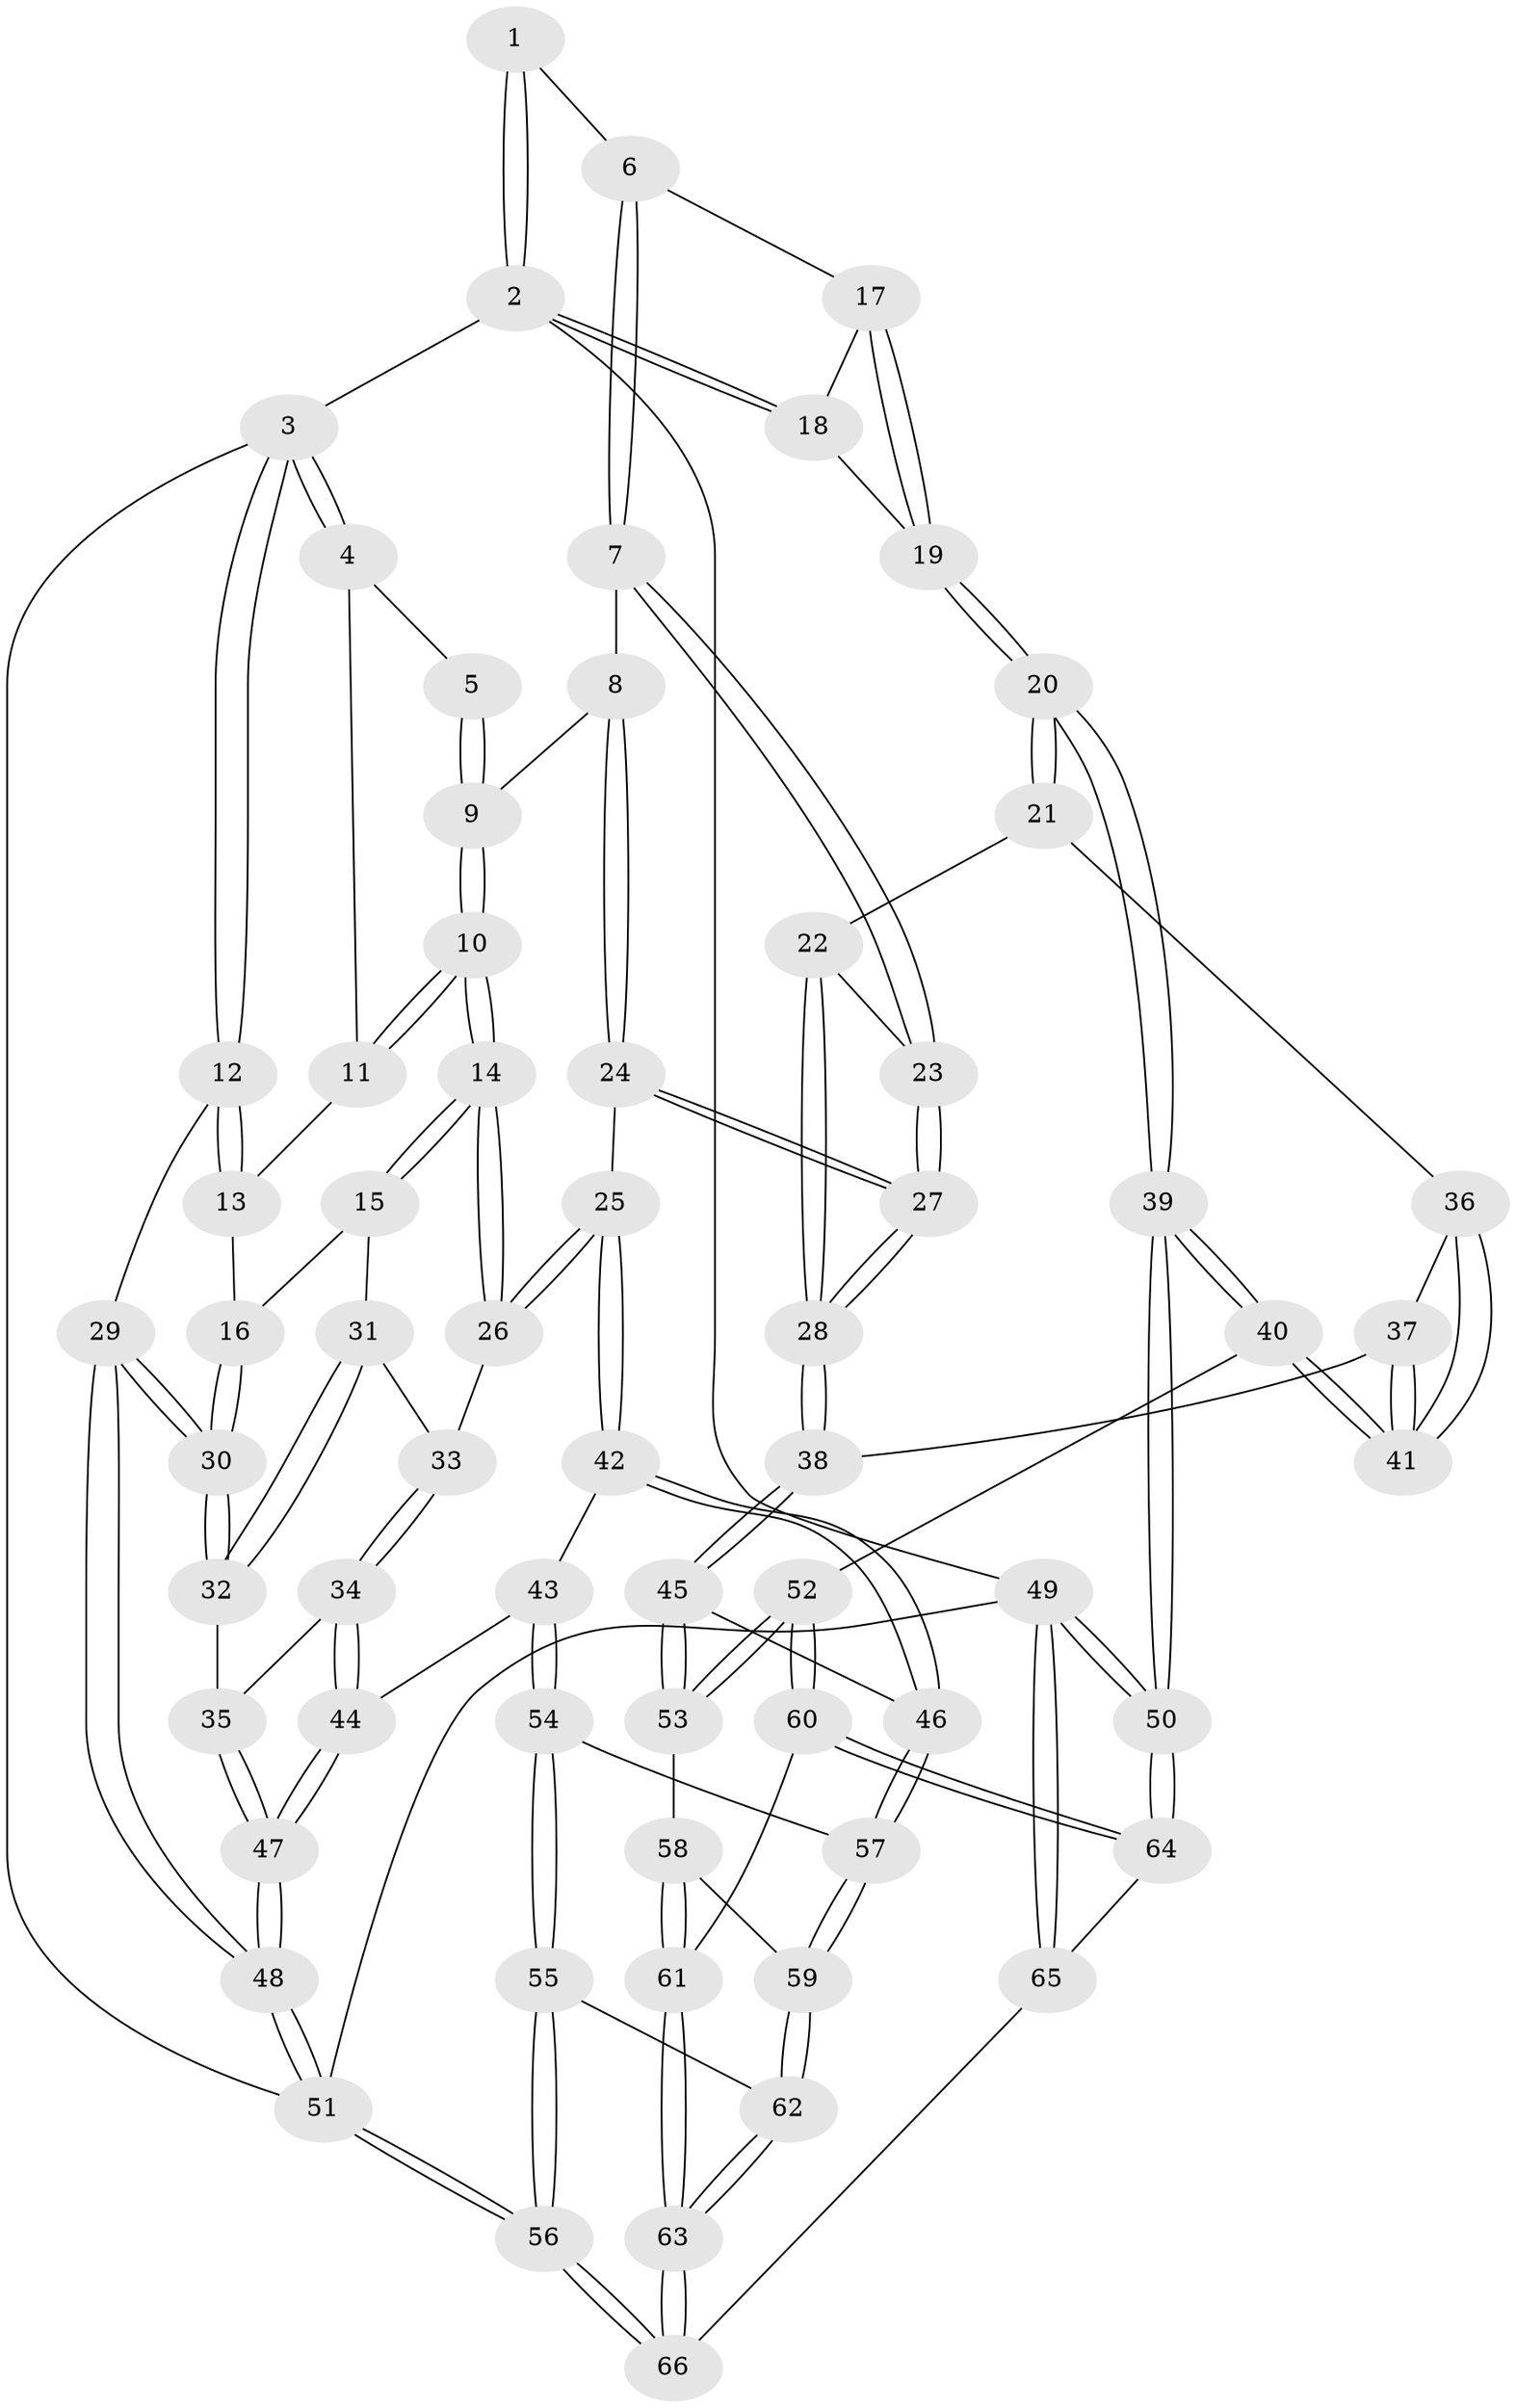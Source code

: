 // Generated by graph-tools (version 1.1) at 2025/38/03/09/25 02:38:30]
// undirected, 66 vertices, 162 edges
graph export_dot {
graph [start="1"]
  node [color=gray90,style=filled];
  1 [pos="+0.8416963335532712+0"];
  2 [pos="+1+0"];
  3 [pos="+0+0"];
  4 [pos="+0.30747441603010195+0"];
  5 [pos="+0.6509858646204938+0"];
  6 [pos="+0.8514278310503426+0.12924564000320224"];
  7 [pos="+0.8436954311836862+0.13505285133767886"];
  8 [pos="+0.6730804299056838+0.11250825886748683"];
  9 [pos="+0.6524767080027759+0.08410815676450838"];
  10 [pos="+0.39094118203376194+0.14768925008495262"];
  11 [pos="+0.3059253307228303+0.020642957814573322"];
  12 [pos="+0+0"];
  13 [pos="+0.14629527999591627+0.12650995234793233"];
  14 [pos="+0.38329453128467206+0.3024310971364542"];
  15 [pos="+0.12877321889650617+0.2672392274242817"];
  16 [pos="+0.09816807860554135+0.2538843244295244"];
  17 [pos="+0.861627790098434+0.12620656341059217"];
  18 [pos="+1+0"];
  19 [pos="+1+0.274918379506786"];
  20 [pos="+1+0.31032714282975415"];
  21 [pos="+1+0.34278486113908646"];
  22 [pos="+0.9149025211189477+0.2948115355731816"];
  23 [pos="+0.86875306721354+0.25033227687403176"];
  24 [pos="+0.648300991936235+0.34246495811144273"];
  25 [pos="+0.3974027191681085+0.3294894419262245"];
  26 [pos="+0.3939803601690987+0.3258436682753106"];
  27 [pos="+0.6567804838844421+0.3519123481939446"];
  28 [pos="+0.7055745338312683+0.4591885920991604"];
  29 [pos="+0+0.3485139455624031"];
  30 [pos="+0+0.3480858848739315"];
  31 [pos="+0.1941399828393768+0.40995850547843865"];
  32 [pos="+0.001250057435228931+0.4241230202787614"];
  33 [pos="+0.2171000814531922+0.4291212748472604"];
  34 [pos="+0.20369852441248504+0.47806900845738376"];
  35 [pos="+0.05599574733758505+0.46851278373913063"];
  36 [pos="+0.9569008212509424+0.40364652005258356"];
  37 [pos="+0.8057881426904712+0.5257748190938266"];
  38 [pos="+0.7177861825069808+0.5067642610636486"];
  39 [pos="+1+0.8450940179379903"];
  40 [pos="+1+0.7272876862829032"];
  41 [pos="+1+0.7269663295835732"];
  42 [pos="+0.4019073543951014+0.5340843066436741"];
  43 [pos="+0.3137403116247582+0.6153973590111035"];
  44 [pos="+0.2525338631080566+0.605981023758487"];
  45 [pos="+0.6313630152832593+0.6091771313364819"];
  46 [pos="+0.6217623777645225+0.609609174963207"];
  47 [pos="+0.1474229606949924+0.6436097841346305"];
  48 [pos="+0+1"];
  49 [pos="+1+1"];
  50 [pos="+1+1"];
  51 [pos="+0+1"];
  52 [pos="+0.7392853712688601+0.7742389308273501"];
  53 [pos="+0.6338159298920599+0.6167615620723162"];
  54 [pos="+0.348333956627419+0.7228821977053312"];
  55 [pos="+0.28237377823796356+0.8383487436064345"];
  56 [pos="+0+1"];
  57 [pos="+0.44961522963644357+0.7635457473109651"];
  58 [pos="+0.589070353522377+0.7794379842144288"];
  59 [pos="+0.4893529901186657+0.8482744912994822"];
  60 [pos="+0.7136726158342477+0.8677358849670805"];
  61 [pos="+0.6625295368779329+0.8796720370942378"];
  62 [pos="+0.4911389286033625+0.883159488522988"];
  63 [pos="+0.5160908437033019+0.9725437036314699"];
  64 [pos="+0.7470725541610451+0.9044155347643921"];
  65 [pos="+0.6955772757672668+1"];
  66 [pos="+0.45985977939050887+1"];
  1 -- 2;
  1 -- 2;
  1 -- 6;
  2 -- 3;
  2 -- 18;
  2 -- 18;
  2 -- 49;
  3 -- 4;
  3 -- 4;
  3 -- 12;
  3 -- 12;
  3 -- 51;
  4 -- 5;
  4 -- 11;
  5 -- 9;
  5 -- 9;
  6 -- 7;
  6 -- 7;
  6 -- 17;
  7 -- 8;
  7 -- 23;
  7 -- 23;
  8 -- 9;
  8 -- 24;
  8 -- 24;
  9 -- 10;
  9 -- 10;
  10 -- 11;
  10 -- 11;
  10 -- 14;
  10 -- 14;
  11 -- 13;
  12 -- 13;
  12 -- 13;
  12 -- 29;
  13 -- 16;
  14 -- 15;
  14 -- 15;
  14 -- 26;
  14 -- 26;
  15 -- 16;
  15 -- 31;
  16 -- 30;
  16 -- 30;
  17 -- 18;
  17 -- 19;
  17 -- 19;
  18 -- 19;
  19 -- 20;
  19 -- 20;
  20 -- 21;
  20 -- 21;
  20 -- 39;
  20 -- 39;
  21 -- 22;
  21 -- 36;
  22 -- 23;
  22 -- 28;
  22 -- 28;
  23 -- 27;
  23 -- 27;
  24 -- 25;
  24 -- 27;
  24 -- 27;
  25 -- 26;
  25 -- 26;
  25 -- 42;
  25 -- 42;
  26 -- 33;
  27 -- 28;
  27 -- 28;
  28 -- 38;
  28 -- 38;
  29 -- 30;
  29 -- 30;
  29 -- 48;
  29 -- 48;
  30 -- 32;
  30 -- 32;
  31 -- 32;
  31 -- 32;
  31 -- 33;
  32 -- 35;
  33 -- 34;
  33 -- 34;
  34 -- 35;
  34 -- 44;
  34 -- 44;
  35 -- 47;
  35 -- 47;
  36 -- 37;
  36 -- 41;
  36 -- 41;
  37 -- 38;
  37 -- 41;
  37 -- 41;
  38 -- 45;
  38 -- 45;
  39 -- 40;
  39 -- 40;
  39 -- 50;
  39 -- 50;
  40 -- 41;
  40 -- 41;
  40 -- 52;
  42 -- 43;
  42 -- 46;
  42 -- 46;
  43 -- 44;
  43 -- 54;
  43 -- 54;
  44 -- 47;
  44 -- 47;
  45 -- 46;
  45 -- 53;
  45 -- 53;
  46 -- 57;
  46 -- 57;
  47 -- 48;
  47 -- 48;
  48 -- 51;
  48 -- 51;
  49 -- 50;
  49 -- 50;
  49 -- 65;
  49 -- 65;
  49 -- 51;
  50 -- 64;
  50 -- 64;
  51 -- 56;
  51 -- 56;
  52 -- 53;
  52 -- 53;
  52 -- 60;
  52 -- 60;
  53 -- 58;
  54 -- 55;
  54 -- 55;
  54 -- 57;
  55 -- 56;
  55 -- 56;
  55 -- 62;
  56 -- 66;
  56 -- 66;
  57 -- 59;
  57 -- 59;
  58 -- 59;
  58 -- 61;
  58 -- 61;
  59 -- 62;
  59 -- 62;
  60 -- 61;
  60 -- 64;
  60 -- 64;
  61 -- 63;
  61 -- 63;
  62 -- 63;
  62 -- 63;
  63 -- 66;
  63 -- 66;
  64 -- 65;
  65 -- 66;
}
